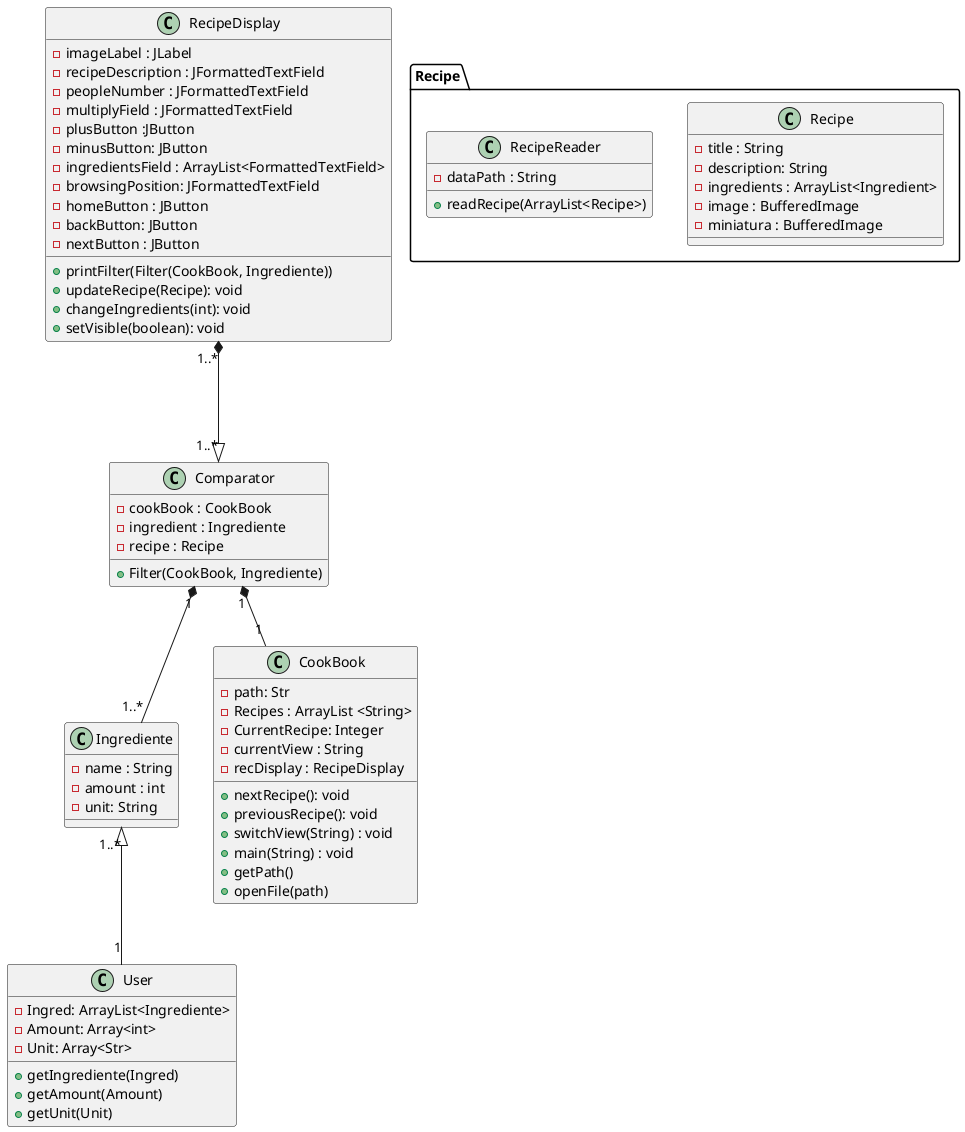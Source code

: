 @startuml UML Diagram
Class RecipeDisplay{
    +printFilter(Filter(CookBook, Ingrediente))
    -imageLabel : JLabel
    -recipeDescription : JFormattedTextField
    -peopleNumber : JFormattedTextField
    -multiplyField : JFormattedTextField
    -plusButton :JButton
    -minusButton: JButton
    -ingredientsField : ArrayList<FormattedTextField>
    -browsingPosition: JFormattedTextField
    -homeButton : JButton
    -backButton: JButton
    -nextButton : JButton
    +updateRecipe(Recipe): void
    +changeIngredients(int): void
    +setVisible(boolean): void
}

Class Ingrediente{
    -name : String 
    -amount : int 
    -unit: String
}
Class "CookBook" as Book {
    -path: Str
    -Recipes : ArrayList <String> 
    -CurrentRecipe: Integer 
    -currentView : String 
    -recDisplay : RecipeDisplay
    +nextRecipe(): void 
    +previousRecipe(): void 
    +switchView(String) : void
    +main(String) : void
    +getPath() 
    +openFile(path)

}
package Recipe{
Class Recipe{
    -title : String
    - description: String
    -ingredients : ArrayList<Ingredient>
    -image : BufferedImage
    -miniatura : BufferedImage
}
Class RecipeReader{
    -dataPath : String
    +readRecipe(ArrayList<Recipe>)
}
}

Class Comparator{
    -cookBook : CookBook
    -ingredient : Ingrediente
    -recipe : Recipe
    +Filter(CookBook, Ingrediente)
}
Class User{
    -Ingred: ArrayList<Ingrediente>
    -Amount: Array<int>
    -Unit: Array<Str>
    +getIngrediente(Ingred)
    +getAmount(Amount)
    +getUnit(Unit)

}
Ingrediente "1..*" <|-- "1" User
Comparator "1" *-- "1" Book
Comparator "1" *-- "1..*" Ingrediente
RecipeDisplay "1..*" *---|>"1..*" Comparator

@enduml
